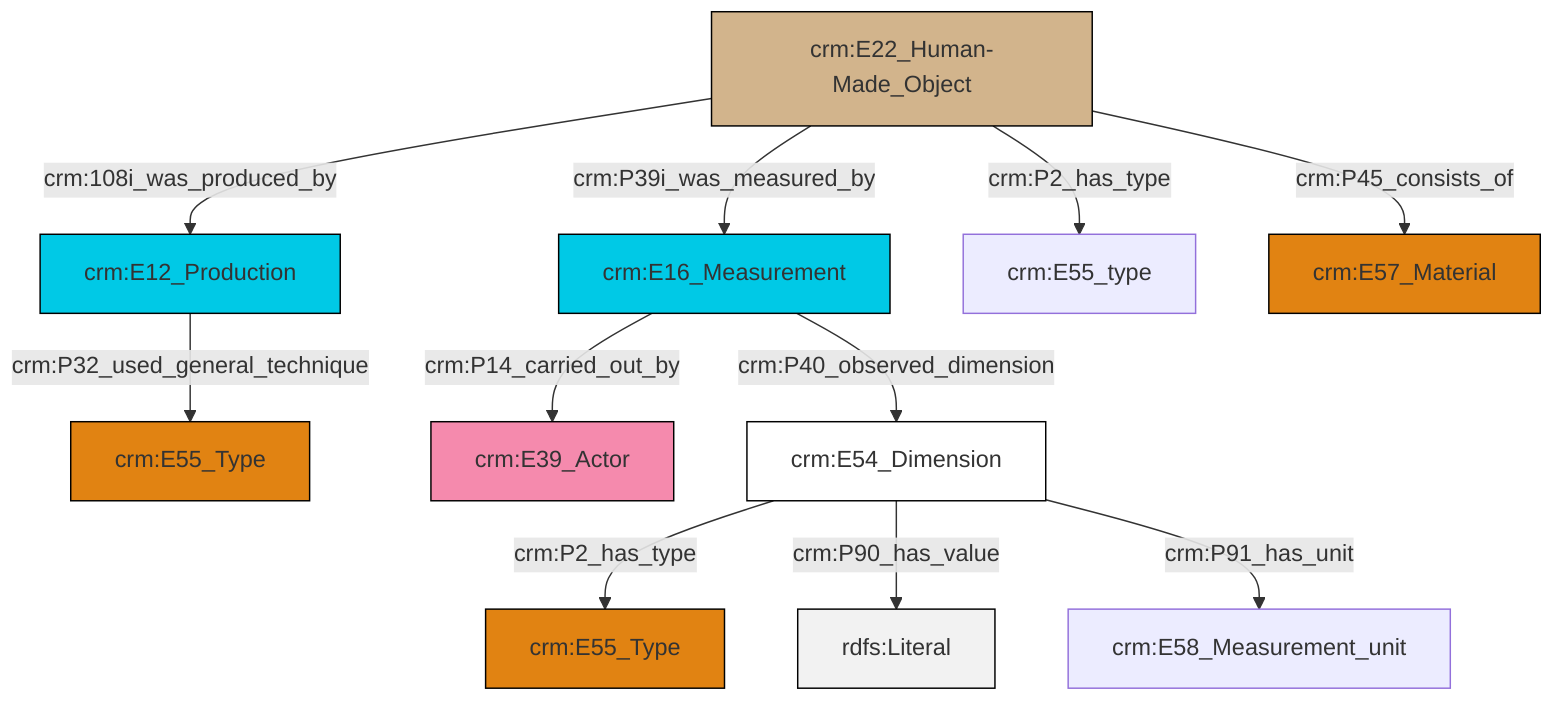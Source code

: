 graph TD
classDef Literal fill:#f2f2f2,stroke:#000000;
classDef CRM_Entity fill:#FFFFFF,stroke:#000000;
classDef Temporal_Entity fill:#00C9E6, stroke:#000000;
classDef Type fill:#E18312, stroke:#000000;
classDef Time-Span fill:#2C9C91, stroke:#000000;
classDef Appellation fill:#FFEB7F, stroke:#000000;
classDef Place fill:#008836, stroke:#000000;
classDef Persistent_Item fill:#B266B2, stroke:#000000;
classDef Conceptual_Object fill:#FFD700, stroke:#000000;
classDef Physical_Thing fill:#D2B48C, stroke:#000000;
classDef Actor fill:#f58aad, stroke:#000000;
classDef PC_Classes fill:#4ce600, stroke:#000000;
classDef Multi fill:#cccccc,stroke:#000000;

2["crm:E54_Dimension"]:::CRM_Entity -->|crm:P2_has_type| 3["crm:E55_Type"]:::Type
7["crm:E16_Measurement"]:::Temporal_Entity -->|crm:P14_carried_out_by| 8["crm:E39_Actor"]:::Actor
0["crm:E22_Human-Made_Object"]:::Physical_Thing -->|crm:108i_was_produced_by| 9["crm:E12_Production"]:::Temporal_Entity
0["crm:E22_Human-Made_Object"]:::Physical_Thing -->|crm:P39i_was_measured_by| 7["crm:E16_Measurement"]:::Temporal_Entity
0["crm:E22_Human-Made_Object"]:::Physical_Thing -->|crm:P2_has_type| 12["crm:E55_type"]:::Default
0["crm:E22_Human-Made_Object"]:::Physical_Thing -->|crm:P45_consists_of| 13["crm:E57_Material"]:::Type
9["crm:E12_Production"]:::Temporal_Entity -->|crm:P32_used_general_technique| 4["crm:E55_Type"]:::Type
2["crm:E54_Dimension"]:::CRM_Entity -->|crm:P90_has_value| 14[rdfs:Literal]:::Literal
2["crm:E54_Dimension"]:::CRM_Entity -->|crm:P91_has_unit| 10["crm:E58_Measurement_unit"]:::Default
7["crm:E16_Measurement"]:::Temporal_Entity -->|crm:P40_observed_dimension| 2["crm:E54_Dimension"]:::CRM_Entity